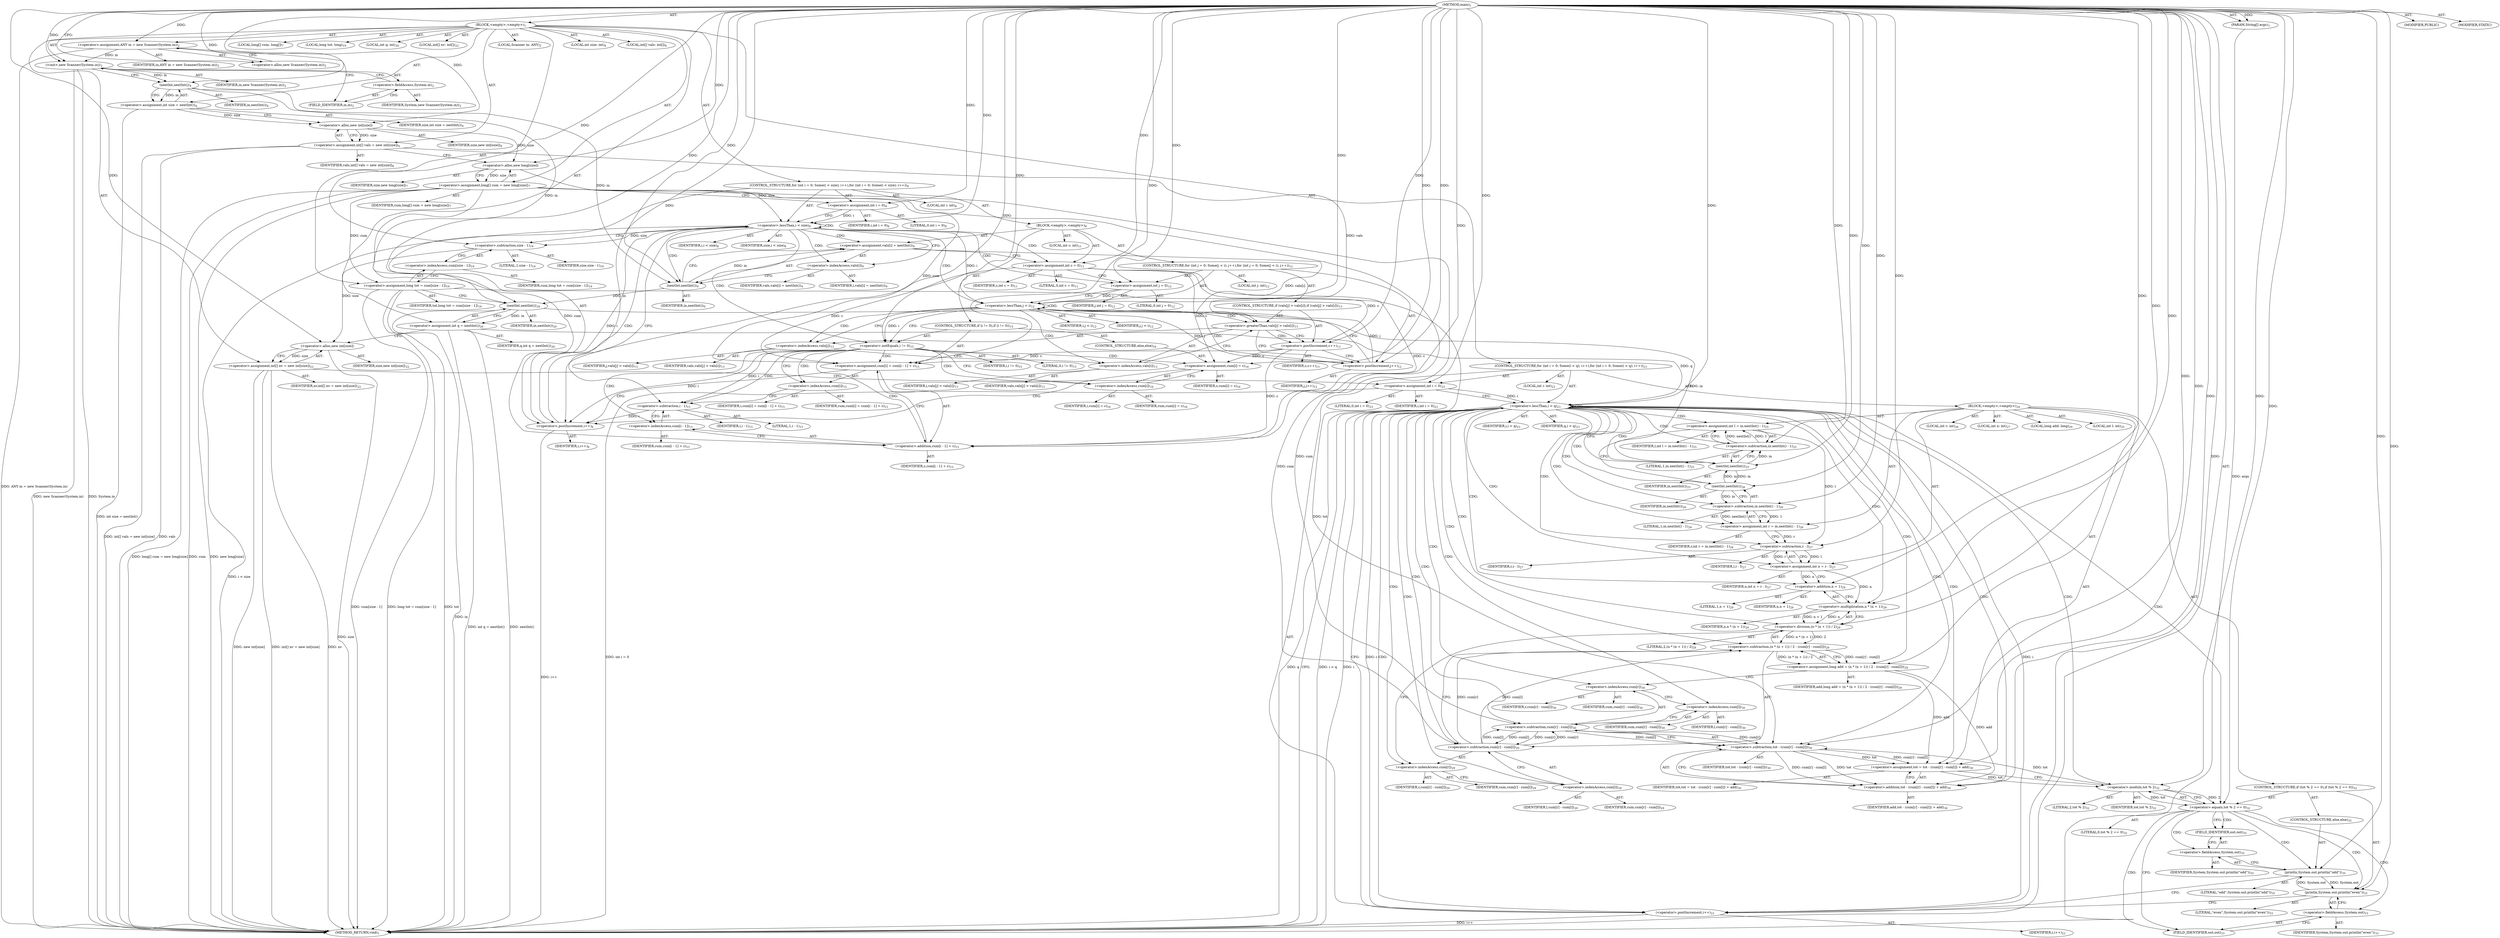 digraph "main" {  
"19" [label = <(METHOD,main)<SUB>1</SUB>> ]
"20" [label = <(PARAM,String[] args)<SUB>1</SUB>> ]
"21" [label = <(BLOCK,&lt;empty&gt;,&lt;empty&gt;)<SUB>1</SUB>> ]
"4" [label = <(LOCAL,Scanner in: ANY)<SUB>2</SUB>> ]
"22" [label = <(&lt;operator&gt;.assignment,ANY in = new Scanner(System.in))<SUB>2</SUB>> ]
"23" [label = <(IDENTIFIER,in,ANY in = new Scanner(System.in))<SUB>2</SUB>> ]
"24" [label = <(&lt;operator&gt;.alloc,new Scanner(System.in))<SUB>2</SUB>> ]
"25" [label = <(&lt;init&gt;,new Scanner(System.in))<SUB>2</SUB>> ]
"3" [label = <(IDENTIFIER,in,new Scanner(System.in))<SUB>2</SUB>> ]
"26" [label = <(&lt;operator&gt;.fieldAccess,System.in)<SUB>2</SUB>> ]
"27" [label = <(IDENTIFIER,System,new Scanner(System.in))<SUB>2</SUB>> ]
"28" [label = <(FIELD_IDENTIFIER,in,in)<SUB>2</SUB>> ]
"29" [label = <(LOCAL,int size: int)<SUB>4</SUB>> ]
"30" [label = <(&lt;operator&gt;.assignment,int size = nextInt())<SUB>4</SUB>> ]
"31" [label = <(IDENTIFIER,size,int size = nextInt())<SUB>4</SUB>> ]
"32" [label = <(nextInt,nextInt())<SUB>4</SUB>> ]
"33" [label = <(IDENTIFIER,in,nextInt())<SUB>4</SUB>> ]
"34" [label = <(LOCAL,int[] vals: int[])<SUB>6</SUB>> ]
"35" [label = <(&lt;operator&gt;.assignment,int[] vals = new int[size])<SUB>6</SUB>> ]
"36" [label = <(IDENTIFIER,vals,int[] vals = new int[size])<SUB>6</SUB>> ]
"37" [label = <(&lt;operator&gt;.alloc,new int[size])> ]
"38" [label = <(IDENTIFIER,size,new int[size])<SUB>6</SUB>> ]
"39" [label = <(LOCAL,long[] cum: long[])<SUB>7</SUB>> ]
"40" [label = <(&lt;operator&gt;.assignment,long[] cum = new long[size])<SUB>7</SUB>> ]
"41" [label = <(IDENTIFIER,cum,long[] cum = new long[size])<SUB>7</SUB>> ]
"42" [label = <(&lt;operator&gt;.alloc,new long[size])> ]
"43" [label = <(IDENTIFIER,size,new long[size])<SUB>7</SUB>> ]
"44" [label = <(CONTROL_STRUCTURE,for (int i = 0; Some(i &lt; size); i++),for (int i = 0; Some(i &lt; size); i++))<SUB>8</SUB>> ]
"45" [label = <(LOCAL,int i: int)<SUB>8</SUB>> ]
"46" [label = <(&lt;operator&gt;.assignment,int i = 0)<SUB>8</SUB>> ]
"47" [label = <(IDENTIFIER,i,int i = 0)<SUB>8</SUB>> ]
"48" [label = <(LITERAL,0,int i = 0)<SUB>8</SUB>> ]
"49" [label = <(&lt;operator&gt;.lessThan,i &lt; size)<SUB>8</SUB>> ]
"50" [label = <(IDENTIFIER,i,i &lt; size)<SUB>8</SUB>> ]
"51" [label = <(IDENTIFIER,size,i &lt; size)<SUB>8</SUB>> ]
"52" [label = <(&lt;operator&gt;.postIncrement,i++)<SUB>8</SUB>> ]
"53" [label = <(IDENTIFIER,i,i++)<SUB>8</SUB>> ]
"54" [label = <(BLOCK,&lt;empty&gt;,&lt;empty&gt;)<SUB>8</SUB>> ]
"55" [label = <(&lt;operator&gt;.assignment,vals[i] = nextInt())<SUB>9</SUB>> ]
"56" [label = <(&lt;operator&gt;.indexAccess,vals[i])<SUB>9</SUB>> ]
"57" [label = <(IDENTIFIER,vals,vals[i] = nextInt())<SUB>9</SUB>> ]
"58" [label = <(IDENTIFIER,i,vals[i] = nextInt())<SUB>9</SUB>> ]
"59" [label = <(nextInt,nextInt())<SUB>9</SUB>> ]
"60" [label = <(IDENTIFIER,in,nextInt())<SUB>9</SUB>> ]
"61" [label = <(LOCAL,int c: int)<SUB>11</SUB>> ]
"62" [label = <(&lt;operator&gt;.assignment,int c = 0)<SUB>11</SUB>> ]
"63" [label = <(IDENTIFIER,c,int c = 0)<SUB>11</SUB>> ]
"64" [label = <(LITERAL,0,int c = 0)<SUB>11</SUB>> ]
"65" [label = <(CONTROL_STRUCTURE,for (int j = 0; Some(j &lt; i); j++),for (int j = 0; Some(j &lt; i); j++))<SUB>12</SUB>> ]
"66" [label = <(LOCAL,int j: int)<SUB>12</SUB>> ]
"67" [label = <(&lt;operator&gt;.assignment,int j = 0)<SUB>12</SUB>> ]
"68" [label = <(IDENTIFIER,j,int j = 0)<SUB>12</SUB>> ]
"69" [label = <(LITERAL,0,int j = 0)<SUB>12</SUB>> ]
"70" [label = <(&lt;operator&gt;.lessThan,j &lt; i)<SUB>12</SUB>> ]
"71" [label = <(IDENTIFIER,j,j &lt; i)<SUB>12</SUB>> ]
"72" [label = <(IDENTIFIER,i,j &lt; i)<SUB>12</SUB>> ]
"73" [label = <(&lt;operator&gt;.postIncrement,j++)<SUB>12</SUB>> ]
"74" [label = <(IDENTIFIER,j,j++)<SUB>12</SUB>> ]
"75" [label = <(CONTROL_STRUCTURE,if (vals[j] &gt; vals[i]),if (vals[j] &gt; vals[i]))<SUB>13</SUB>> ]
"76" [label = <(&lt;operator&gt;.greaterThan,vals[j] &gt; vals[i])<SUB>13</SUB>> ]
"77" [label = <(&lt;operator&gt;.indexAccess,vals[j])<SUB>13</SUB>> ]
"78" [label = <(IDENTIFIER,vals,vals[j] &gt; vals[i])<SUB>13</SUB>> ]
"79" [label = <(IDENTIFIER,j,vals[j] &gt; vals[i])<SUB>13</SUB>> ]
"80" [label = <(&lt;operator&gt;.indexAccess,vals[i])<SUB>13</SUB>> ]
"81" [label = <(IDENTIFIER,vals,vals[j] &gt; vals[i])<SUB>13</SUB>> ]
"82" [label = <(IDENTIFIER,i,vals[j] &gt; vals[i])<SUB>13</SUB>> ]
"83" [label = <(&lt;operator&gt;.postIncrement,c++)<SUB>13</SUB>> ]
"84" [label = <(IDENTIFIER,c,c++)<SUB>13</SUB>> ]
"85" [label = <(CONTROL_STRUCTURE,if (i != 0),if (i != 0))<SUB>15</SUB>> ]
"86" [label = <(&lt;operator&gt;.notEquals,i != 0)<SUB>15</SUB>> ]
"87" [label = <(IDENTIFIER,i,i != 0)<SUB>15</SUB>> ]
"88" [label = <(LITERAL,0,i != 0)<SUB>15</SUB>> ]
"89" [label = <(&lt;operator&gt;.assignment,cum[i] = cum[i - 1] + c)<SUB>15</SUB>> ]
"90" [label = <(&lt;operator&gt;.indexAccess,cum[i])<SUB>15</SUB>> ]
"91" [label = <(IDENTIFIER,cum,cum[i] = cum[i - 1] + c)<SUB>15</SUB>> ]
"92" [label = <(IDENTIFIER,i,cum[i] = cum[i - 1] + c)<SUB>15</SUB>> ]
"93" [label = <(&lt;operator&gt;.addition,cum[i - 1] + c)<SUB>15</SUB>> ]
"94" [label = <(&lt;operator&gt;.indexAccess,cum[i - 1])<SUB>15</SUB>> ]
"95" [label = <(IDENTIFIER,cum,cum[i - 1] + c)<SUB>15</SUB>> ]
"96" [label = <(&lt;operator&gt;.subtraction,i - 1)<SUB>15</SUB>> ]
"97" [label = <(IDENTIFIER,i,i - 1)<SUB>15</SUB>> ]
"98" [label = <(LITERAL,1,i - 1)<SUB>15</SUB>> ]
"99" [label = <(IDENTIFIER,c,cum[i - 1] + c)<SUB>15</SUB>> ]
"100" [label = <(CONTROL_STRUCTURE,else,else)<SUB>16</SUB>> ]
"101" [label = <(&lt;operator&gt;.assignment,cum[i] = c)<SUB>16</SUB>> ]
"102" [label = <(&lt;operator&gt;.indexAccess,cum[i])<SUB>16</SUB>> ]
"103" [label = <(IDENTIFIER,cum,cum[i] = c)<SUB>16</SUB>> ]
"104" [label = <(IDENTIFIER,i,cum[i] = c)<SUB>16</SUB>> ]
"105" [label = <(IDENTIFIER,c,cum[i] = c)<SUB>16</SUB>> ]
"106" [label = <(LOCAL,long tot: long)<SUB>19</SUB>> ]
"107" [label = <(&lt;operator&gt;.assignment,long tot = cum[size - 1])<SUB>19</SUB>> ]
"108" [label = <(IDENTIFIER,tot,long tot = cum[size - 1])<SUB>19</SUB>> ]
"109" [label = <(&lt;operator&gt;.indexAccess,cum[size - 1])<SUB>19</SUB>> ]
"110" [label = <(IDENTIFIER,cum,long tot = cum[size - 1])<SUB>19</SUB>> ]
"111" [label = <(&lt;operator&gt;.subtraction,size - 1)<SUB>19</SUB>> ]
"112" [label = <(IDENTIFIER,size,size - 1)<SUB>19</SUB>> ]
"113" [label = <(LITERAL,1,size - 1)<SUB>19</SUB>> ]
"114" [label = <(LOCAL,int q: int)<SUB>20</SUB>> ]
"115" [label = <(&lt;operator&gt;.assignment,int q = nextInt())<SUB>20</SUB>> ]
"116" [label = <(IDENTIFIER,q,int q = nextInt())<SUB>20</SUB>> ]
"117" [label = <(nextInt,nextInt())<SUB>20</SUB>> ]
"118" [label = <(IDENTIFIER,in,nextInt())<SUB>20</SUB>> ]
"119" [label = <(LOCAL,int[] nv: int[])<SUB>22</SUB>> ]
"120" [label = <(&lt;operator&gt;.assignment,int[] nv = new int[size])<SUB>22</SUB>> ]
"121" [label = <(IDENTIFIER,nv,int[] nv = new int[size])<SUB>22</SUB>> ]
"122" [label = <(&lt;operator&gt;.alloc,new int[size])> ]
"123" [label = <(IDENTIFIER,size,new int[size])<SUB>22</SUB>> ]
"124" [label = <(CONTROL_STRUCTURE,for (int i = 0; Some(i &lt; q); i++),for (int i = 0; Some(i &lt; q); i++))<SUB>23</SUB>> ]
"125" [label = <(LOCAL,int i: int)<SUB>23</SUB>> ]
"126" [label = <(&lt;operator&gt;.assignment,int i = 0)<SUB>23</SUB>> ]
"127" [label = <(IDENTIFIER,i,int i = 0)<SUB>23</SUB>> ]
"128" [label = <(LITERAL,0,int i = 0)<SUB>23</SUB>> ]
"129" [label = <(&lt;operator&gt;.lessThan,i &lt; q)<SUB>23</SUB>> ]
"130" [label = <(IDENTIFIER,i,i &lt; q)<SUB>23</SUB>> ]
"131" [label = <(IDENTIFIER,q,i &lt; q)<SUB>23</SUB>> ]
"132" [label = <(&lt;operator&gt;.postIncrement,i++)<SUB>23</SUB>> ]
"133" [label = <(IDENTIFIER,i,i++)<SUB>23</SUB>> ]
"134" [label = <(BLOCK,&lt;empty&gt;,&lt;empty&gt;)<SUB>24</SUB>> ]
"135" [label = <(LOCAL,int l: int)<SUB>25</SUB>> ]
"136" [label = <(&lt;operator&gt;.assignment,int l = in.nextInt() - 1)<SUB>25</SUB>> ]
"137" [label = <(IDENTIFIER,l,int l = in.nextInt() - 1)<SUB>25</SUB>> ]
"138" [label = <(&lt;operator&gt;.subtraction,in.nextInt() - 1)<SUB>25</SUB>> ]
"139" [label = <(nextInt,nextInt())<SUB>25</SUB>> ]
"140" [label = <(IDENTIFIER,in,nextInt())<SUB>25</SUB>> ]
"141" [label = <(LITERAL,1,in.nextInt() - 1)<SUB>25</SUB>> ]
"142" [label = <(LOCAL,int r: int)<SUB>26</SUB>> ]
"143" [label = <(&lt;operator&gt;.assignment,int r = in.nextInt() - 1)<SUB>26</SUB>> ]
"144" [label = <(IDENTIFIER,r,int r = in.nextInt() - 1)<SUB>26</SUB>> ]
"145" [label = <(&lt;operator&gt;.subtraction,in.nextInt() - 1)<SUB>26</SUB>> ]
"146" [label = <(nextInt,nextInt())<SUB>26</SUB>> ]
"147" [label = <(IDENTIFIER,in,nextInt())<SUB>26</SUB>> ]
"148" [label = <(LITERAL,1,in.nextInt() - 1)<SUB>26</SUB>> ]
"149" [label = <(LOCAL,int n: int)<SUB>27</SUB>> ]
"150" [label = <(&lt;operator&gt;.assignment,int n = r - l)<SUB>27</SUB>> ]
"151" [label = <(IDENTIFIER,n,int n = r - l)<SUB>27</SUB>> ]
"152" [label = <(&lt;operator&gt;.subtraction,r - l)<SUB>27</SUB>> ]
"153" [label = <(IDENTIFIER,r,r - l)<SUB>27</SUB>> ]
"154" [label = <(IDENTIFIER,l,r - l)<SUB>27</SUB>> ]
"155" [label = <(LOCAL,long add: long)<SUB>29</SUB>> ]
"156" [label = <(&lt;operator&gt;.assignment,long add = (n * (n + 1)) / 2 - (cum[r] - cum[l]))<SUB>29</SUB>> ]
"157" [label = <(IDENTIFIER,add,long add = (n * (n + 1)) / 2 - (cum[r] - cum[l]))<SUB>29</SUB>> ]
"158" [label = <(&lt;operator&gt;.subtraction,(n * (n + 1)) / 2 - (cum[r] - cum[l]))<SUB>29</SUB>> ]
"159" [label = <(&lt;operator&gt;.division,(n * (n + 1)) / 2)<SUB>29</SUB>> ]
"160" [label = <(&lt;operator&gt;.multiplication,n * (n + 1))<SUB>29</SUB>> ]
"161" [label = <(IDENTIFIER,n,n * (n + 1))<SUB>29</SUB>> ]
"162" [label = <(&lt;operator&gt;.addition,n + 1)<SUB>29</SUB>> ]
"163" [label = <(IDENTIFIER,n,n + 1)<SUB>29</SUB>> ]
"164" [label = <(LITERAL,1,n + 1)<SUB>29</SUB>> ]
"165" [label = <(LITERAL,2,(n * (n + 1)) / 2)<SUB>29</SUB>> ]
"166" [label = <(&lt;operator&gt;.subtraction,cum[r] - cum[l])<SUB>29</SUB>> ]
"167" [label = <(&lt;operator&gt;.indexAccess,cum[r])<SUB>29</SUB>> ]
"168" [label = <(IDENTIFIER,cum,cum[r] - cum[l])<SUB>29</SUB>> ]
"169" [label = <(IDENTIFIER,r,cum[r] - cum[l])<SUB>29</SUB>> ]
"170" [label = <(&lt;operator&gt;.indexAccess,cum[l])<SUB>29</SUB>> ]
"171" [label = <(IDENTIFIER,cum,cum[r] - cum[l])<SUB>29</SUB>> ]
"172" [label = <(IDENTIFIER,l,cum[r] - cum[l])<SUB>29</SUB>> ]
"173" [label = <(&lt;operator&gt;.assignment,tot = tot - (cum[r] - cum[l]) + add)<SUB>30</SUB>> ]
"174" [label = <(IDENTIFIER,tot,tot = tot - (cum[r] - cum[l]) + add)<SUB>30</SUB>> ]
"175" [label = <(&lt;operator&gt;.addition,tot - (cum[r] - cum[l]) + add)<SUB>30</SUB>> ]
"176" [label = <(&lt;operator&gt;.subtraction,tot - (cum[r] - cum[l]))<SUB>30</SUB>> ]
"177" [label = <(IDENTIFIER,tot,tot - (cum[r] - cum[l]))<SUB>30</SUB>> ]
"178" [label = <(&lt;operator&gt;.subtraction,cum[r] - cum[l])<SUB>30</SUB>> ]
"179" [label = <(&lt;operator&gt;.indexAccess,cum[r])<SUB>30</SUB>> ]
"180" [label = <(IDENTIFIER,cum,cum[r] - cum[l])<SUB>30</SUB>> ]
"181" [label = <(IDENTIFIER,r,cum[r] - cum[l])<SUB>30</SUB>> ]
"182" [label = <(&lt;operator&gt;.indexAccess,cum[l])<SUB>30</SUB>> ]
"183" [label = <(IDENTIFIER,cum,cum[r] - cum[l])<SUB>30</SUB>> ]
"184" [label = <(IDENTIFIER,l,cum[r] - cum[l])<SUB>30</SUB>> ]
"185" [label = <(IDENTIFIER,add,tot - (cum[r] - cum[l]) + add)<SUB>30</SUB>> ]
"186" [label = <(CONTROL_STRUCTURE,if (tot % 2 == 0),if (tot % 2 == 0))<SUB>32</SUB>> ]
"187" [label = <(&lt;operator&gt;.equals,tot % 2 == 0)<SUB>32</SUB>> ]
"188" [label = <(&lt;operator&gt;.modulo,tot % 2)<SUB>32</SUB>> ]
"189" [label = <(IDENTIFIER,tot,tot % 2)<SUB>32</SUB>> ]
"190" [label = <(LITERAL,2,tot % 2)<SUB>32</SUB>> ]
"191" [label = <(LITERAL,0,tot % 2 == 0)<SUB>32</SUB>> ]
"192" [label = <(println,System.out.println(&quot;even&quot;))<SUB>33</SUB>> ]
"193" [label = <(&lt;operator&gt;.fieldAccess,System.out)<SUB>33</SUB>> ]
"194" [label = <(IDENTIFIER,System,System.out.println(&quot;even&quot;))<SUB>33</SUB>> ]
"195" [label = <(FIELD_IDENTIFIER,out,out)<SUB>33</SUB>> ]
"196" [label = <(LITERAL,&quot;even&quot;,System.out.println(&quot;even&quot;))<SUB>33</SUB>> ]
"197" [label = <(CONTROL_STRUCTURE,else,else)<SUB>35</SUB>> ]
"198" [label = <(println,System.out.println(&quot;odd&quot;))<SUB>35</SUB>> ]
"199" [label = <(&lt;operator&gt;.fieldAccess,System.out)<SUB>35</SUB>> ]
"200" [label = <(IDENTIFIER,System,System.out.println(&quot;odd&quot;))<SUB>35</SUB>> ]
"201" [label = <(FIELD_IDENTIFIER,out,out)<SUB>35</SUB>> ]
"202" [label = <(LITERAL,&quot;odd&quot;,System.out.println(&quot;odd&quot;))<SUB>35</SUB>> ]
"203" [label = <(MODIFIER,PUBLIC)> ]
"204" [label = <(MODIFIER,STATIC)> ]
"205" [label = <(METHOD_RETURN,void)<SUB>1</SUB>> ]
  "19" -> "20"  [ label = "AST: "] 
  "19" -> "21"  [ label = "AST: "] 
  "19" -> "203"  [ label = "AST: "] 
  "19" -> "204"  [ label = "AST: "] 
  "19" -> "205"  [ label = "AST: "] 
  "21" -> "4"  [ label = "AST: "] 
  "21" -> "22"  [ label = "AST: "] 
  "21" -> "25"  [ label = "AST: "] 
  "21" -> "29"  [ label = "AST: "] 
  "21" -> "30"  [ label = "AST: "] 
  "21" -> "34"  [ label = "AST: "] 
  "21" -> "35"  [ label = "AST: "] 
  "21" -> "39"  [ label = "AST: "] 
  "21" -> "40"  [ label = "AST: "] 
  "21" -> "44"  [ label = "AST: "] 
  "21" -> "106"  [ label = "AST: "] 
  "21" -> "107"  [ label = "AST: "] 
  "21" -> "114"  [ label = "AST: "] 
  "21" -> "115"  [ label = "AST: "] 
  "21" -> "119"  [ label = "AST: "] 
  "21" -> "120"  [ label = "AST: "] 
  "21" -> "124"  [ label = "AST: "] 
  "22" -> "23"  [ label = "AST: "] 
  "22" -> "24"  [ label = "AST: "] 
  "25" -> "3"  [ label = "AST: "] 
  "25" -> "26"  [ label = "AST: "] 
  "26" -> "27"  [ label = "AST: "] 
  "26" -> "28"  [ label = "AST: "] 
  "30" -> "31"  [ label = "AST: "] 
  "30" -> "32"  [ label = "AST: "] 
  "32" -> "33"  [ label = "AST: "] 
  "35" -> "36"  [ label = "AST: "] 
  "35" -> "37"  [ label = "AST: "] 
  "37" -> "38"  [ label = "AST: "] 
  "40" -> "41"  [ label = "AST: "] 
  "40" -> "42"  [ label = "AST: "] 
  "42" -> "43"  [ label = "AST: "] 
  "44" -> "45"  [ label = "AST: "] 
  "44" -> "46"  [ label = "AST: "] 
  "44" -> "49"  [ label = "AST: "] 
  "44" -> "52"  [ label = "AST: "] 
  "44" -> "54"  [ label = "AST: "] 
  "46" -> "47"  [ label = "AST: "] 
  "46" -> "48"  [ label = "AST: "] 
  "49" -> "50"  [ label = "AST: "] 
  "49" -> "51"  [ label = "AST: "] 
  "52" -> "53"  [ label = "AST: "] 
  "54" -> "55"  [ label = "AST: "] 
  "54" -> "61"  [ label = "AST: "] 
  "54" -> "62"  [ label = "AST: "] 
  "54" -> "65"  [ label = "AST: "] 
  "54" -> "85"  [ label = "AST: "] 
  "55" -> "56"  [ label = "AST: "] 
  "55" -> "59"  [ label = "AST: "] 
  "56" -> "57"  [ label = "AST: "] 
  "56" -> "58"  [ label = "AST: "] 
  "59" -> "60"  [ label = "AST: "] 
  "62" -> "63"  [ label = "AST: "] 
  "62" -> "64"  [ label = "AST: "] 
  "65" -> "66"  [ label = "AST: "] 
  "65" -> "67"  [ label = "AST: "] 
  "65" -> "70"  [ label = "AST: "] 
  "65" -> "73"  [ label = "AST: "] 
  "65" -> "75"  [ label = "AST: "] 
  "67" -> "68"  [ label = "AST: "] 
  "67" -> "69"  [ label = "AST: "] 
  "70" -> "71"  [ label = "AST: "] 
  "70" -> "72"  [ label = "AST: "] 
  "73" -> "74"  [ label = "AST: "] 
  "75" -> "76"  [ label = "AST: "] 
  "75" -> "83"  [ label = "AST: "] 
  "76" -> "77"  [ label = "AST: "] 
  "76" -> "80"  [ label = "AST: "] 
  "77" -> "78"  [ label = "AST: "] 
  "77" -> "79"  [ label = "AST: "] 
  "80" -> "81"  [ label = "AST: "] 
  "80" -> "82"  [ label = "AST: "] 
  "83" -> "84"  [ label = "AST: "] 
  "85" -> "86"  [ label = "AST: "] 
  "85" -> "89"  [ label = "AST: "] 
  "85" -> "100"  [ label = "AST: "] 
  "86" -> "87"  [ label = "AST: "] 
  "86" -> "88"  [ label = "AST: "] 
  "89" -> "90"  [ label = "AST: "] 
  "89" -> "93"  [ label = "AST: "] 
  "90" -> "91"  [ label = "AST: "] 
  "90" -> "92"  [ label = "AST: "] 
  "93" -> "94"  [ label = "AST: "] 
  "93" -> "99"  [ label = "AST: "] 
  "94" -> "95"  [ label = "AST: "] 
  "94" -> "96"  [ label = "AST: "] 
  "96" -> "97"  [ label = "AST: "] 
  "96" -> "98"  [ label = "AST: "] 
  "100" -> "101"  [ label = "AST: "] 
  "101" -> "102"  [ label = "AST: "] 
  "101" -> "105"  [ label = "AST: "] 
  "102" -> "103"  [ label = "AST: "] 
  "102" -> "104"  [ label = "AST: "] 
  "107" -> "108"  [ label = "AST: "] 
  "107" -> "109"  [ label = "AST: "] 
  "109" -> "110"  [ label = "AST: "] 
  "109" -> "111"  [ label = "AST: "] 
  "111" -> "112"  [ label = "AST: "] 
  "111" -> "113"  [ label = "AST: "] 
  "115" -> "116"  [ label = "AST: "] 
  "115" -> "117"  [ label = "AST: "] 
  "117" -> "118"  [ label = "AST: "] 
  "120" -> "121"  [ label = "AST: "] 
  "120" -> "122"  [ label = "AST: "] 
  "122" -> "123"  [ label = "AST: "] 
  "124" -> "125"  [ label = "AST: "] 
  "124" -> "126"  [ label = "AST: "] 
  "124" -> "129"  [ label = "AST: "] 
  "124" -> "132"  [ label = "AST: "] 
  "124" -> "134"  [ label = "AST: "] 
  "126" -> "127"  [ label = "AST: "] 
  "126" -> "128"  [ label = "AST: "] 
  "129" -> "130"  [ label = "AST: "] 
  "129" -> "131"  [ label = "AST: "] 
  "132" -> "133"  [ label = "AST: "] 
  "134" -> "135"  [ label = "AST: "] 
  "134" -> "136"  [ label = "AST: "] 
  "134" -> "142"  [ label = "AST: "] 
  "134" -> "143"  [ label = "AST: "] 
  "134" -> "149"  [ label = "AST: "] 
  "134" -> "150"  [ label = "AST: "] 
  "134" -> "155"  [ label = "AST: "] 
  "134" -> "156"  [ label = "AST: "] 
  "134" -> "173"  [ label = "AST: "] 
  "134" -> "186"  [ label = "AST: "] 
  "136" -> "137"  [ label = "AST: "] 
  "136" -> "138"  [ label = "AST: "] 
  "138" -> "139"  [ label = "AST: "] 
  "138" -> "141"  [ label = "AST: "] 
  "139" -> "140"  [ label = "AST: "] 
  "143" -> "144"  [ label = "AST: "] 
  "143" -> "145"  [ label = "AST: "] 
  "145" -> "146"  [ label = "AST: "] 
  "145" -> "148"  [ label = "AST: "] 
  "146" -> "147"  [ label = "AST: "] 
  "150" -> "151"  [ label = "AST: "] 
  "150" -> "152"  [ label = "AST: "] 
  "152" -> "153"  [ label = "AST: "] 
  "152" -> "154"  [ label = "AST: "] 
  "156" -> "157"  [ label = "AST: "] 
  "156" -> "158"  [ label = "AST: "] 
  "158" -> "159"  [ label = "AST: "] 
  "158" -> "166"  [ label = "AST: "] 
  "159" -> "160"  [ label = "AST: "] 
  "159" -> "165"  [ label = "AST: "] 
  "160" -> "161"  [ label = "AST: "] 
  "160" -> "162"  [ label = "AST: "] 
  "162" -> "163"  [ label = "AST: "] 
  "162" -> "164"  [ label = "AST: "] 
  "166" -> "167"  [ label = "AST: "] 
  "166" -> "170"  [ label = "AST: "] 
  "167" -> "168"  [ label = "AST: "] 
  "167" -> "169"  [ label = "AST: "] 
  "170" -> "171"  [ label = "AST: "] 
  "170" -> "172"  [ label = "AST: "] 
  "173" -> "174"  [ label = "AST: "] 
  "173" -> "175"  [ label = "AST: "] 
  "175" -> "176"  [ label = "AST: "] 
  "175" -> "185"  [ label = "AST: "] 
  "176" -> "177"  [ label = "AST: "] 
  "176" -> "178"  [ label = "AST: "] 
  "178" -> "179"  [ label = "AST: "] 
  "178" -> "182"  [ label = "AST: "] 
  "179" -> "180"  [ label = "AST: "] 
  "179" -> "181"  [ label = "AST: "] 
  "182" -> "183"  [ label = "AST: "] 
  "182" -> "184"  [ label = "AST: "] 
  "186" -> "187"  [ label = "AST: "] 
  "186" -> "192"  [ label = "AST: "] 
  "186" -> "197"  [ label = "AST: "] 
  "187" -> "188"  [ label = "AST: "] 
  "187" -> "191"  [ label = "AST: "] 
  "188" -> "189"  [ label = "AST: "] 
  "188" -> "190"  [ label = "AST: "] 
  "192" -> "193"  [ label = "AST: "] 
  "192" -> "196"  [ label = "AST: "] 
  "193" -> "194"  [ label = "AST: "] 
  "193" -> "195"  [ label = "AST: "] 
  "197" -> "198"  [ label = "AST: "] 
  "198" -> "199"  [ label = "AST: "] 
  "198" -> "202"  [ label = "AST: "] 
  "199" -> "200"  [ label = "AST: "] 
  "199" -> "201"  [ label = "AST: "] 
  "22" -> "28"  [ label = "CFG: "] 
  "25" -> "32"  [ label = "CFG: "] 
  "30" -> "37"  [ label = "CFG: "] 
  "35" -> "42"  [ label = "CFG: "] 
  "40" -> "46"  [ label = "CFG: "] 
  "107" -> "117"  [ label = "CFG: "] 
  "115" -> "122"  [ label = "CFG: "] 
  "120" -> "126"  [ label = "CFG: "] 
  "24" -> "22"  [ label = "CFG: "] 
  "26" -> "25"  [ label = "CFG: "] 
  "32" -> "30"  [ label = "CFG: "] 
  "37" -> "35"  [ label = "CFG: "] 
  "42" -> "40"  [ label = "CFG: "] 
  "46" -> "49"  [ label = "CFG: "] 
  "49" -> "56"  [ label = "CFG: "] 
  "49" -> "111"  [ label = "CFG: "] 
  "52" -> "49"  [ label = "CFG: "] 
  "109" -> "107"  [ label = "CFG: "] 
  "117" -> "115"  [ label = "CFG: "] 
  "122" -> "120"  [ label = "CFG: "] 
  "126" -> "129"  [ label = "CFG: "] 
  "129" -> "205"  [ label = "CFG: "] 
  "129" -> "139"  [ label = "CFG: "] 
  "132" -> "129"  [ label = "CFG: "] 
  "28" -> "26"  [ label = "CFG: "] 
  "55" -> "62"  [ label = "CFG: "] 
  "62" -> "67"  [ label = "CFG: "] 
  "111" -> "109"  [ label = "CFG: "] 
  "136" -> "146"  [ label = "CFG: "] 
  "143" -> "152"  [ label = "CFG: "] 
  "150" -> "162"  [ label = "CFG: "] 
  "156" -> "179"  [ label = "CFG: "] 
  "173" -> "188"  [ label = "CFG: "] 
  "56" -> "59"  [ label = "CFG: "] 
  "59" -> "55"  [ label = "CFG: "] 
  "67" -> "70"  [ label = "CFG: "] 
  "70" -> "77"  [ label = "CFG: "] 
  "70" -> "86"  [ label = "CFG: "] 
  "73" -> "70"  [ label = "CFG: "] 
  "86" -> "90"  [ label = "CFG: "] 
  "86" -> "102"  [ label = "CFG: "] 
  "89" -> "52"  [ label = "CFG: "] 
  "138" -> "136"  [ label = "CFG: "] 
  "145" -> "143"  [ label = "CFG: "] 
  "152" -> "150"  [ label = "CFG: "] 
  "158" -> "156"  [ label = "CFG: "] 
  "175" -> "173"  [ label = "CFG: "] 
  "187" -> "195"  [ label = "CFG: "] 
  "187" -> "201"  [ label = "CFG: "] 
  "192" -> "132"  [ label = "CFG: "] 
  "76" -> "83"  [ label = "CFG: "] 
  "76" -> "73"  [ label = "CFG: "] 
  "83" -> "73"  [ label = "CFG: "] 
  "90" -> "96"  [ label = "CFG: "] 
  "93" -> "89"  [ label = "CFG: "] 
  "101" -> "52"  [ label = "CFG: "] 
  "139" -> "138"  [ label = "CFG: "] 
  "146" -> "145"  [ label = "CFG: "] 
  "159" -> "167"  [ label = "CFG: "] 
  "166" -> "158"  [ label = "CFG: "] 
  "176" -> "175"  [ label = "CFG: "] 
  "188" -> "187"  [ label = "CFG: "] 
  "193" -> "192"  [ label = "CFG: "] 
  "198" -> "132"  [ label = "CFG: "] 
  "77" -> "80"  [ label = "CFG: "] 
  "80" -> "76"  [ label = "CFG: "] 
  "94" -> "93"  [ label = "CFG: "] 
  "102" -> "101"  [ label = "CFG: "] 
  "160" -> "159"  [ label = "CFG: "] 
  "167" -> "170"  [ label = "CFG: "] 
  "170" -> "166"  [ label = "CFG: "] 
  "178" -> "176"  [ label = "CFG: "] 
  "195" -> "193"  [ label = "CFG: "] 
  "199" -> "198"  [ label = "CFG: "] 
  "96" -> "94"  [ label = "CFG: "] 
  "162" -> "160"  [ label = "CFG: "] 
  "179" -> "182"  [ label = "CFG: "] 
  "182" -> "178"  [ label = "CFG: "] 
  "201" -> "199"  [ label = "CFG: "] 
  "19" -> "24"  [ label = "CFG: "] 
  "20" -> "205"  [ label = "DDG: args"] 
  "22" -> "205"  [ label = "DDG: ANY in = new Scanner(System.in)"] 
  "25" -> "205"  [ label = "DDG: System.in"] 
  "25" -> "205"  [ label = "DDG: new Scanner(System.in)"] 
  "30" -> "205"  [ label = "DDG: int size = nextInt()"] 
  "35" -> "205"  [ label = "DDG: vals"] 
  "35" -> "205"  [ label = "DDG: int[] vals = new int[size]"] 
  "40" -> "205"  [ label = "DDG: cum"] 
  "40" -> "205"  [ label = "DDG: new long[size]"] 
  "40" -> "205"  [ label = "DDG: long[] cum = new long[size]"] 
  "49" -> "205"  [ label = "DDG: i &lt; size"] 
  "107" -> "205"  [ label = "DDG: tot"] 
  "107" -> "205"  [ label = "DDG: cum[size - 1]"] 
  "107" -> "205"  [ label = "DDG: long tot = cum[size - 1]"] 
  "117" -> "205"  [ label = "DDG: in"] 
  "115" -> "205"  [ label = "DDG: nextInt()"] 
  "115" -> "205"  [ label = "DDG: int q = nextInt()"] 
  "120" -> "205"  [ label = "DDG: nv"] 
  "122" -> "205"  [ label = "DDG: size"] 
  "120" -> "205"  [ label = "DDG: new int[size]"] 
  "120" -> "205"  [ label = "DDG: int[] nv = new int[size]"] 
  "126" -> "205"  [ label = "DDG: int i = 0"] 
  "129" -> "205"  [ label = "DDG: i"] 
  "129" -> "205"  [ label = "DDG: q"] 
  "129" -> "205"  [ label = "DDG: i &lt; q"] 
  "132" -> "205"  [ label = "DDG: i++"] 
  "52" -> "205"  [ label = "DDG: i++"] 
  "19" -> "20"  [ label = "DDG: "] 
  "19" -> "22"  [ label = "DDG: "] 
  "32" -> "30"  [ label = "DDG: in"] 
  "37" -> "35"  [ label = "DDG: size"] 
  "42" -> "40"  [ label = "DDG: size"] 
  "40" -> "107"  [ label = "DDG: cum"] 
  "117" -> "115"  [ label = "DDG: in"] 
  "122" -> "120"  [ label = "DDG: size"] 
  "22" -> "25"  [ label = "DDG: in"] 
  "19" -> "25"  [ label = "DDG: "] 
  "19" -> "46"  [ label = "DDG: "] 
  "19" -> "126"  [ label = "DDG: "] 
  "25" -> "32"  [ label = "DDG: in"] 
  "19" -> "32"  [ label = "DDG: "] 
  "30" -> "37"  [ label = "DDG: size"] 
  "19" -> "37"  [ label = "DDG: "] 
  "37" -> "42"  [ label = "DDG: size"] 
  "19" -> "42"  [ label = "DDG: "] 
  "46" -> "49"  [ label = "DDG: i"] 
  "52" -> "49"  [ label = "DDG: i"] 
  "19" -> "49"  [ label = "DDG: "] 
  "42" -> "49"  [ label = "DDG: size"] 
  "86" -> "52"  [ label = "DDG: i"] 
  "96" -> "52"  [ label = "DDG: i"] 
  "19" -> "52"  [ label = "DDG: "] 
  "59" -> "55"  [ label = "DDG: in"] 
  "19" -> "62"  [ label = "DDG: "] 
  "32" -> "117"  [ label = "DDG: in"] 
  "59" -> "117"  [ label = "DDG: in"] 
  "19" -> "117"  [ label = "DDG: "] 
  "111" -> "122"  [ label = "DDG: size"] 
  "19" -> "122"  [ label = "DDG: "] 
  "126" -> "129"  [ label = "DDG: i"] 
  "132" -> "129"  [ label = "DDG: i"] 
  "19" -> "129"  [ label = "DDG: "] 
  "115" -> "129"  [ label = "DDG: q"] 
  "129" -> "132"  [ label = "DDG: i"] 
  "19" -> "132"  [ label = "DDG: "] 
  "138" -> "136"  [ label = "DDG: nextInt()"] 
  "138" -> "136"  [ label = "DDG: 1"] 
  "145" -> "143"  [ label = "DDG: nextInt()"] 
  "145" -> "143"  [ label = "DDG: 1"] 
  "152" -> "150"  [ label = "DDG: r"] 
  "152" -> "150"  [ label = "DDG: l"] 
  "158" -> "156"  [ label = "DDG: (n * (n + 1)) / 2"] 
  "158" -> "156"  [ label = "DDG: cum[r] - cum[l]"] 
  "176" -> "173"  [ label = "DDG: tot"] 
  "176" -> "173"  [ label = "DDG: cum[r] - cum[l]"] 
  "156" -> "173"  [ label = "DDG: add"] 
  "19" -> "173"  [ label = "DDG: "] 
  "19" -> "67"  [ label = "DDG: "] 
  "40" -> "89"  [ label = "DDG: cum"] 
  "62" -> "89"  [ label = "DDG: c"] 
  "83" -> "89"  [ label = "DDG: c"] 
  "19" -> "89"  [ label = "DDG: "] 
  "49" -> "111"  [ label = "DDG: size"] 
  "19" -> "111"  [ label = "DDG: "] 
  "32" -> "59"  [ label = "DDG: in"] 
  "19" -> "59"  [ label = "DDG: "] 
  "67" -> "70"  [ label = "DDG: j"] 
  "73" -> "70"  [ label = "DDG: j"] 
  "19" -> "70"  [ label = "DDG: "] 
  "49" -> "70"  [ label = "DDG: i"] 
  "70" -> "73"  [ label = "DDG: j"] 
  "19" -> "73"  [ label = "DDG: "] 
  "70" -> "86"  [ label = "DDG: i"] 
  "19" -> "86"  [ label = "DDG: "] 
  "62" -> "101"  [ label = "DDG: c"] 
  "83" -> "101"  [ label = "DDG: c"] 
  "19" -> "101"  [ label = "DDG: "] 
  "139" -> "138"  [ label = "DDG: in"] 
  "19" -> "138"  [ label = "DDG: "] 
  "146" -> "145"  [ label = "DDG: in"] 
  "19" -> "145"  [ label = "DDG: "] 
  "143" -> "152"  [ label = "DDG: r"] 
  "19" -> "152"  [ label = "DDG: "] 
  "136" -> "152"  [ label = "DDG: l"] 
  "159" -> "158"  [ label = "DDG: n * (n + 1)"] 
  "159" -> "158"  [ label = "DDG: 2"] 
  "166" -> "158"  [ label = "DDG: cum[r]"] 
  "166" -> "158"  [ label = "DDG: cum[l]"] 
  "176" -> "175"  [ label = "DDG: tot"] 
  "176" -> "175"  [ label = "DDG: cum[r] - cum[l]"] 
  "156" -> "175"  [ label = "DDG: add"] 
  "19" -> "175"  [ label = "DDG: "] 
  "188" -> "187"  [ label = "DDG: tot"] 
  "188" -> "187"  [ label = "DDG: 2"] 
  "19" -> "187"  [ label = "DDG: "] 
  "198" -> "192"  [ label = "DDG: System.out"] 
  "19" -> "192"  [ label = "DDG: "] 
  "35" -> "76"  [ label = "DDG: vals"] 
  "55" -> "76"  [ label = "DDG: vals[i]"] 
  "62" -> "83"  [ label = "DDG: c"] 
  "19" -> "83"  [ label = "DDG: "] 
  "40" -> "93"  [ label = "DDG: cum"] 
  "62" -> "93"  [ label = "DDG: c"] 
  "83" -> "93"  [ label = "DDG: c"] 
  "19" -> "93"  [ label = "DDG: "] 
  "117" -> "139"  [ label = "DDG: in"] 
  "146" -> "139"  [ label = "DDG: in"] 
  "19" -> "139"  [ label = "DDG: "] 
  "139" -> "146"  [ label = "DDG: in"] 
  "19" -> "146"  [ label = "DDG: "] 
  "160" -> "159"  [ label = "DDG: n"] 
  "160" -> "159"  [ label = "DDG: n + 1"] 
  "19" -> "159"  [ label = "DDG: "] 
  "40" -> "166"  [ label = "DDG: cum"] 
  "178" -> "166"  [ label = "DDG: cum[r]"] 
  "178" -> "166"  [ label = "DDG: cum[l]"] 
  "107" -> "176"  [ label = "DDG: tot"] 
  "188" -> "176"  [ label = "DDG: tot"] 
  "19" -> "176"  [ label = "DDG: "] 
  "178" -> "176"  [ label = "DDG: cum[r]"] 
  "178" -> "176"  [ label = "DDG: cum[l]"] 
  "173" -> "188"  [ label = "DDG: tot"] 
  "19" -> "188"  [ label = "DDG: "] 
  "192" -> "198"  [ label = "DDG: System.out"] 
  "19" -> "198"  [ label = "DDG: "] 
  "19" -> "160"  [ label = "DDG: "] 
  "150" -> "160"  [ label = "DDG: n"] 
  "40" -> "178"  [ label = "DDG: cum"] 
  "166" -> "178"  [ label = "DDG: cum[r]"] 
  "166" -> "178"  [ label = "DDG: cum[l]"] 
  "86" -> "96"  [ label = "DDG: i"] 
  "19" -> "96"  [ label = "DDG: "] 
  "150" -> "162"  [ label = "DDG: n"] 
  "19" -> "162"  [ label = "DDG: "] 
  "49" -> "52"  [ label = "CDG: "] 
  "49" -> "56"  [ label = "CDG: "] 
  "49" -> "67"  [ label = "CDG: "] 
  "49" -> "59"  [ label = "CDG: "] 
  "49" -> "70"  [ label = "CDG: "] 
  "49" -> "86"  [ label = "CDG: "] 
  "49" -> "49"  [ label = "CDG: "] 
  "49" -> "55"  [ label = "CDG: "] 
  "49" -> "62"  [ label = "CDG: "] 
  "129" -> "167"  [ label = "CDG: "] 
  "129" -> "188"  [ label = "CDG: "] 
  "129" -> "136"  [ label = "CDG: "] 
  "129" -> "145"  [ label = "CDG: "] 
  "129" -> "146"  [ label = "CDG: "] 
  "129" -> "179"  [ label = "CDG: "] 
  "129" -> "178"  [ label = "CDG: "] 
  "129" -> "132"  [ label = "CDG: "] 
  "129" -> "150"  [ label = "CDG: "] 
  "129" -> "162"  [ label = "CDG: "] 
  "129" -> "170"  [ label = "CDG: "] 
  "129" -> "129"  [ label = "CDG: "] 
  "129" -> "138"  [ label = "CDG: "] 
  "129" -> "187"  [ label = "CDG: "] 
  "129" -> "173"  [ label = "CDG: "] 
  "129" -> "152"  [ label = "CDG: "] 
  "129" -> "182"  [ label = "CDG: "] 
  "129" -> "139"  [ label = "CDG: "] 
  "129" -> "158"  [ label = "CDG: "] 
  "129" -> "160"  [ label = "CDG: "] 
  "129" -> "166"  [ label = "CDG: "] 
  "129" -> "159"  [ label = "CDG: "] 
  "129" -> "176"  [ label = "CDG: "] 
  "129" -> "143"  [ label = "CDG: "] 
  "129" -> "175"  [ label = "CDG: "] 
  "129" -> "156"  [ label = "CDG: "] 
  "70" -> "73"  [ label = "CDG: "] 
  "70" -> "77"  [ label = "CDG: "] 
  "70" -> "76"  [ label = "CDG: "] 
  "70" -> "80"  [ label = "CDG: "] 
  "70" -> "70"  [ label = "CDG: "] 
  "86" -> "94"  [ label = "CDG: "] 
  "86" -> "96"  [ label = "CDG: "] 
  "86" -> "102"  [ label = "CDG: "] 
  "86" -> "93"  [ label = "CDG: "] 
  "86" -> "101"  [ label = "CDG: "] 
  "86" -> "90"  [ label = "CDG: "] 
  "86" -> "89"  [ label = "CDG: "] 
  "187" -> "192"  [ label = "CDG: "] 
  "187" -> "198"  [ label = "CDG: "] 
  "187" -> "195"  [ label = "CDG: "] 
  "187" -> "201"  [ label = "CDG: "] 
  "187" -> "193"  [ label = "CDG: "] 
  "187" -> "199"  [ label = "CDG: "] 
  "76" -> "83"  [ label = "CDG: "] 
}
